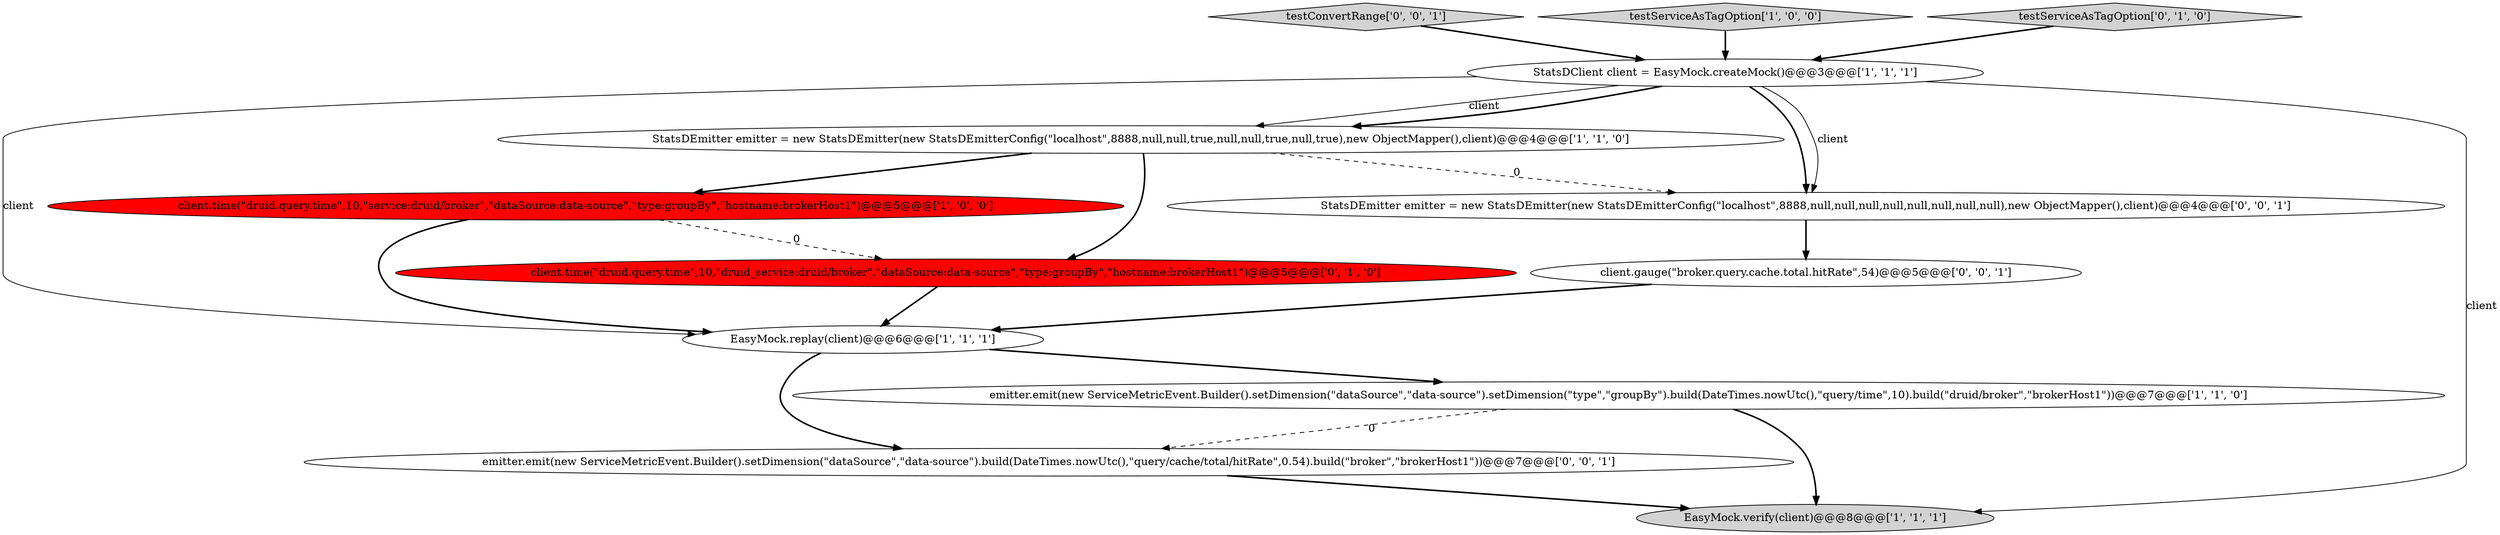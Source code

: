 digraph {
12 [style = filled, label = "emitter.emit(new ServiceMetricEvent.Builder().setDimension(\"dataSource\",\"data-source\").build(DateTimes.nowUtc(),\"query/cache/total/hitRate\",0.54).build(\"broker\",\"brokerHost1\"))@@@7@@@['0', '0', '1']", fillcolor = white, shape = ellipse image = "AAA0AAABBB3BBB"];
2 [style = filled, label = "client.time(\"druid.query.time\",10,\"service:druid/broker\",\"dataSource:data-source\",\"type:groupBy\",\"hostname:brokerHost1\")@@@5@@@['1', '0', '0']", fillcolor = red, shape = ellipse image = "AAA1AAABBB1BBB"];
4 [style = filled, label = "StatsDClient client = EasyMock.createMock()@@@3@@@['1', '1', '1']", fillcolor = white, shape = ellipse image = "AAA0AAABBB1BBB"];
5 [style = filled, label = "EasyMock.replay(client)@@@6@@@['1', '1', '1']", fillcolor = white, shape = ellipse image = "AAA0AAABBB1BBB"];
9 [style = filled, label = "testConvertRange['0', '0', '1']", fillcolor = lightgray, shape = diamond image = "AAA0AAABBB3BBB"];
3 [style = filled, label = "testServiceAsTagOption['1', '0', '0']", fillcolor = lightgray, shape = diamond image = "AAA0AAABBB1BBB"];
7 [style = filled, label = "testServiceAsTagOption['0', '1', '0']", fillcolor = lightgray, shape = diamond image = "AAA0AAABBB2BBB"];
6 [style = filled, label = "emitter.emit(new ServiceMetricEvent.Builder().setDimension(\"dataSource\",\"data-source\").setDimension(\"type\",\"groupBy\").build(DateTimes.nowUtc(),\"query/time\",10).build(\"druid/broker\",\"brokerHost1\"))@@@7@@@['1', '1', '0']", fillcolor = white, shape = ellipse image = "AAA0AAABBB1BBB"];
0 [style = filled, label = "StatsDEmitter emitter = new StatsDEmitter(new StatsDEmitterConfig(\"localhost\",8888,null,null,true,null,null,true,null,true),new ObjectMapper(),client)@@@4@@@['1', '1', '0']", fillcolor = white, shape = ellipse image = "AAA0AAABBB1BBB"];
8 [style = filled, label = "client.time(\"druid.query.time\",10,\"druid_service:druid/broker\",\"dataSource:data-source\",\"type:groupBy\",\"hostname:brokerHost1\")@@@5@@@['0', '1', '0']", fillcolor = red, shape = ellipse image = "AAA1AAABBB2BBB"];
10 [style = filled, label = "StatsDEmitter emitter = new StatsDEmitter(new StatsDEmitterConfig(\"localhost\",8888,null,null,null,null,null,null,null,null),new ObjectMapper(),client)@@@4@@@['0', '0', '1']", fillcolor = white, shape = ellipse image = "AAA0AAABBB3BBB"];
11 [style = filled, label = "client.gauge(\"broker.query.cache.total.hitRate\",54)@@@5@@@['0', '0', '1']", fillcolor = white, shape = ellipse image = "AAA0AAABBB3BBB"];
1 [style = filled, label = "EasyMock.verify(client)@@@8@@@['1', '1', '1']", fillcolor = lightgray, shape = ellipse image = "AAA0AAABBB1BBB"];
4->1 [style = solid, label="client"];
4->10 [style = bold, label=""];
9->4 [style = bold, label=""];
0->2 [style = bold, label=""];
4->0 [style = solid, label="client"];
7->4 [style = bold, label=""];
12->1 [style = bold, label=""];
2->8 [style = dashed, label="0"];
3->4 [style = bold, label=""];
0->10 [style = dashed, label="0"];
4->0 [style = bold, label=""];
6->12 [style = dashed, label="0"];
6->1 [style = bold, label=""];
11->5 [style = bold, label=""];
4->5 [style = solid, label="client"];
5->6 [style = bold, label=""];
8->5 [style = bold, label=""];
5->12 [style = bold, label=""];
4->10 [style = solid, label="client"];
0->8 [style = bold, label=""];
2->5 [style = bold, label=""];
10->11 [style = bold, label=""];
}
